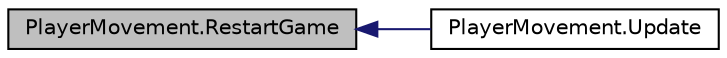 digraph "PlayerMovement.RestartGame"
{
  edge [fontname="Helvetica",fontsize="10",labelfontname="Helvetica",labelfontsize="10"];
  node [fontname="Helvetica",fontsize="10",shape=record];
  rankdir="LR";
  Node37 [label="PlayerMovement.RestartGame",height=0.2,width=0.4,color="black", fillcolor="grey75", style="filled", fontcolor="black"];
  Node37 -> Node38 [dir="back",color="midnightblue",fontsize="10",style="solid",fontname="Helvetica"];
  Node38 [label="PlayerMovement.Update",height=0.2,width=0.4,color="black", fillcolor="white", style="filled",URL="$class_player_movement.html#aaf9b77d7177d538be9c1447d08191322"];
}
